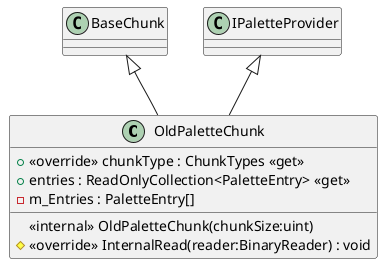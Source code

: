 @startuml
class OldPaletteChunk {
    + <<override>> chunkType : ChunkTypes <<get>>
    + entries : ReadOnlyCollection<PaletteEntry> <<get>>
    - m_Entries : PaletteEntry[]
    <<internal>> OldPaletteChunk(chunkSize:uint)
    # <<override>> InternalRead(reader:BinaryReader) : void
}
BaseChunk <|-- OldPaletteChunk
IPaletteProvider <|-- OldPaletteChunk
@enduml
